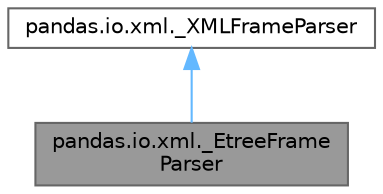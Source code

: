 digraph "pandas.io.xml._EtreeFrameParser"
{
 // LATEX_PDF_SIZE
  bgcolor="transparent";
  edge [fontname=Helvetica,fontsize=10,labelfontname=Helvetica,labelfontsize=10];
  node [fontname=Helvetica,fontsize=10,shape=box,height=0.2,width=0.4];
  Node1 [id="Node000001",label="pandas.io.xml._EtreeFrame\lParser",height=0.2,width=0.4,color="gray40", fillcolor="grey60", style="filled", fontcolor="black",tooltip=" "];
  Node2 -> Node1 [id="edge1_Node000001_Node000002",dir="back",color="steelblue1",style="solid",tooltip=" "];
  Node2 [id="Node000002",label="pandas.io.xml._XMLFrameParser",height=0.2,width=0.4,color="gray40", fillcolor="white", style="filled",URL="$db/de5/classpandas_1_1io_1_1xml_1_1__XMLFrameParser.html",tooltip=" "];
}
